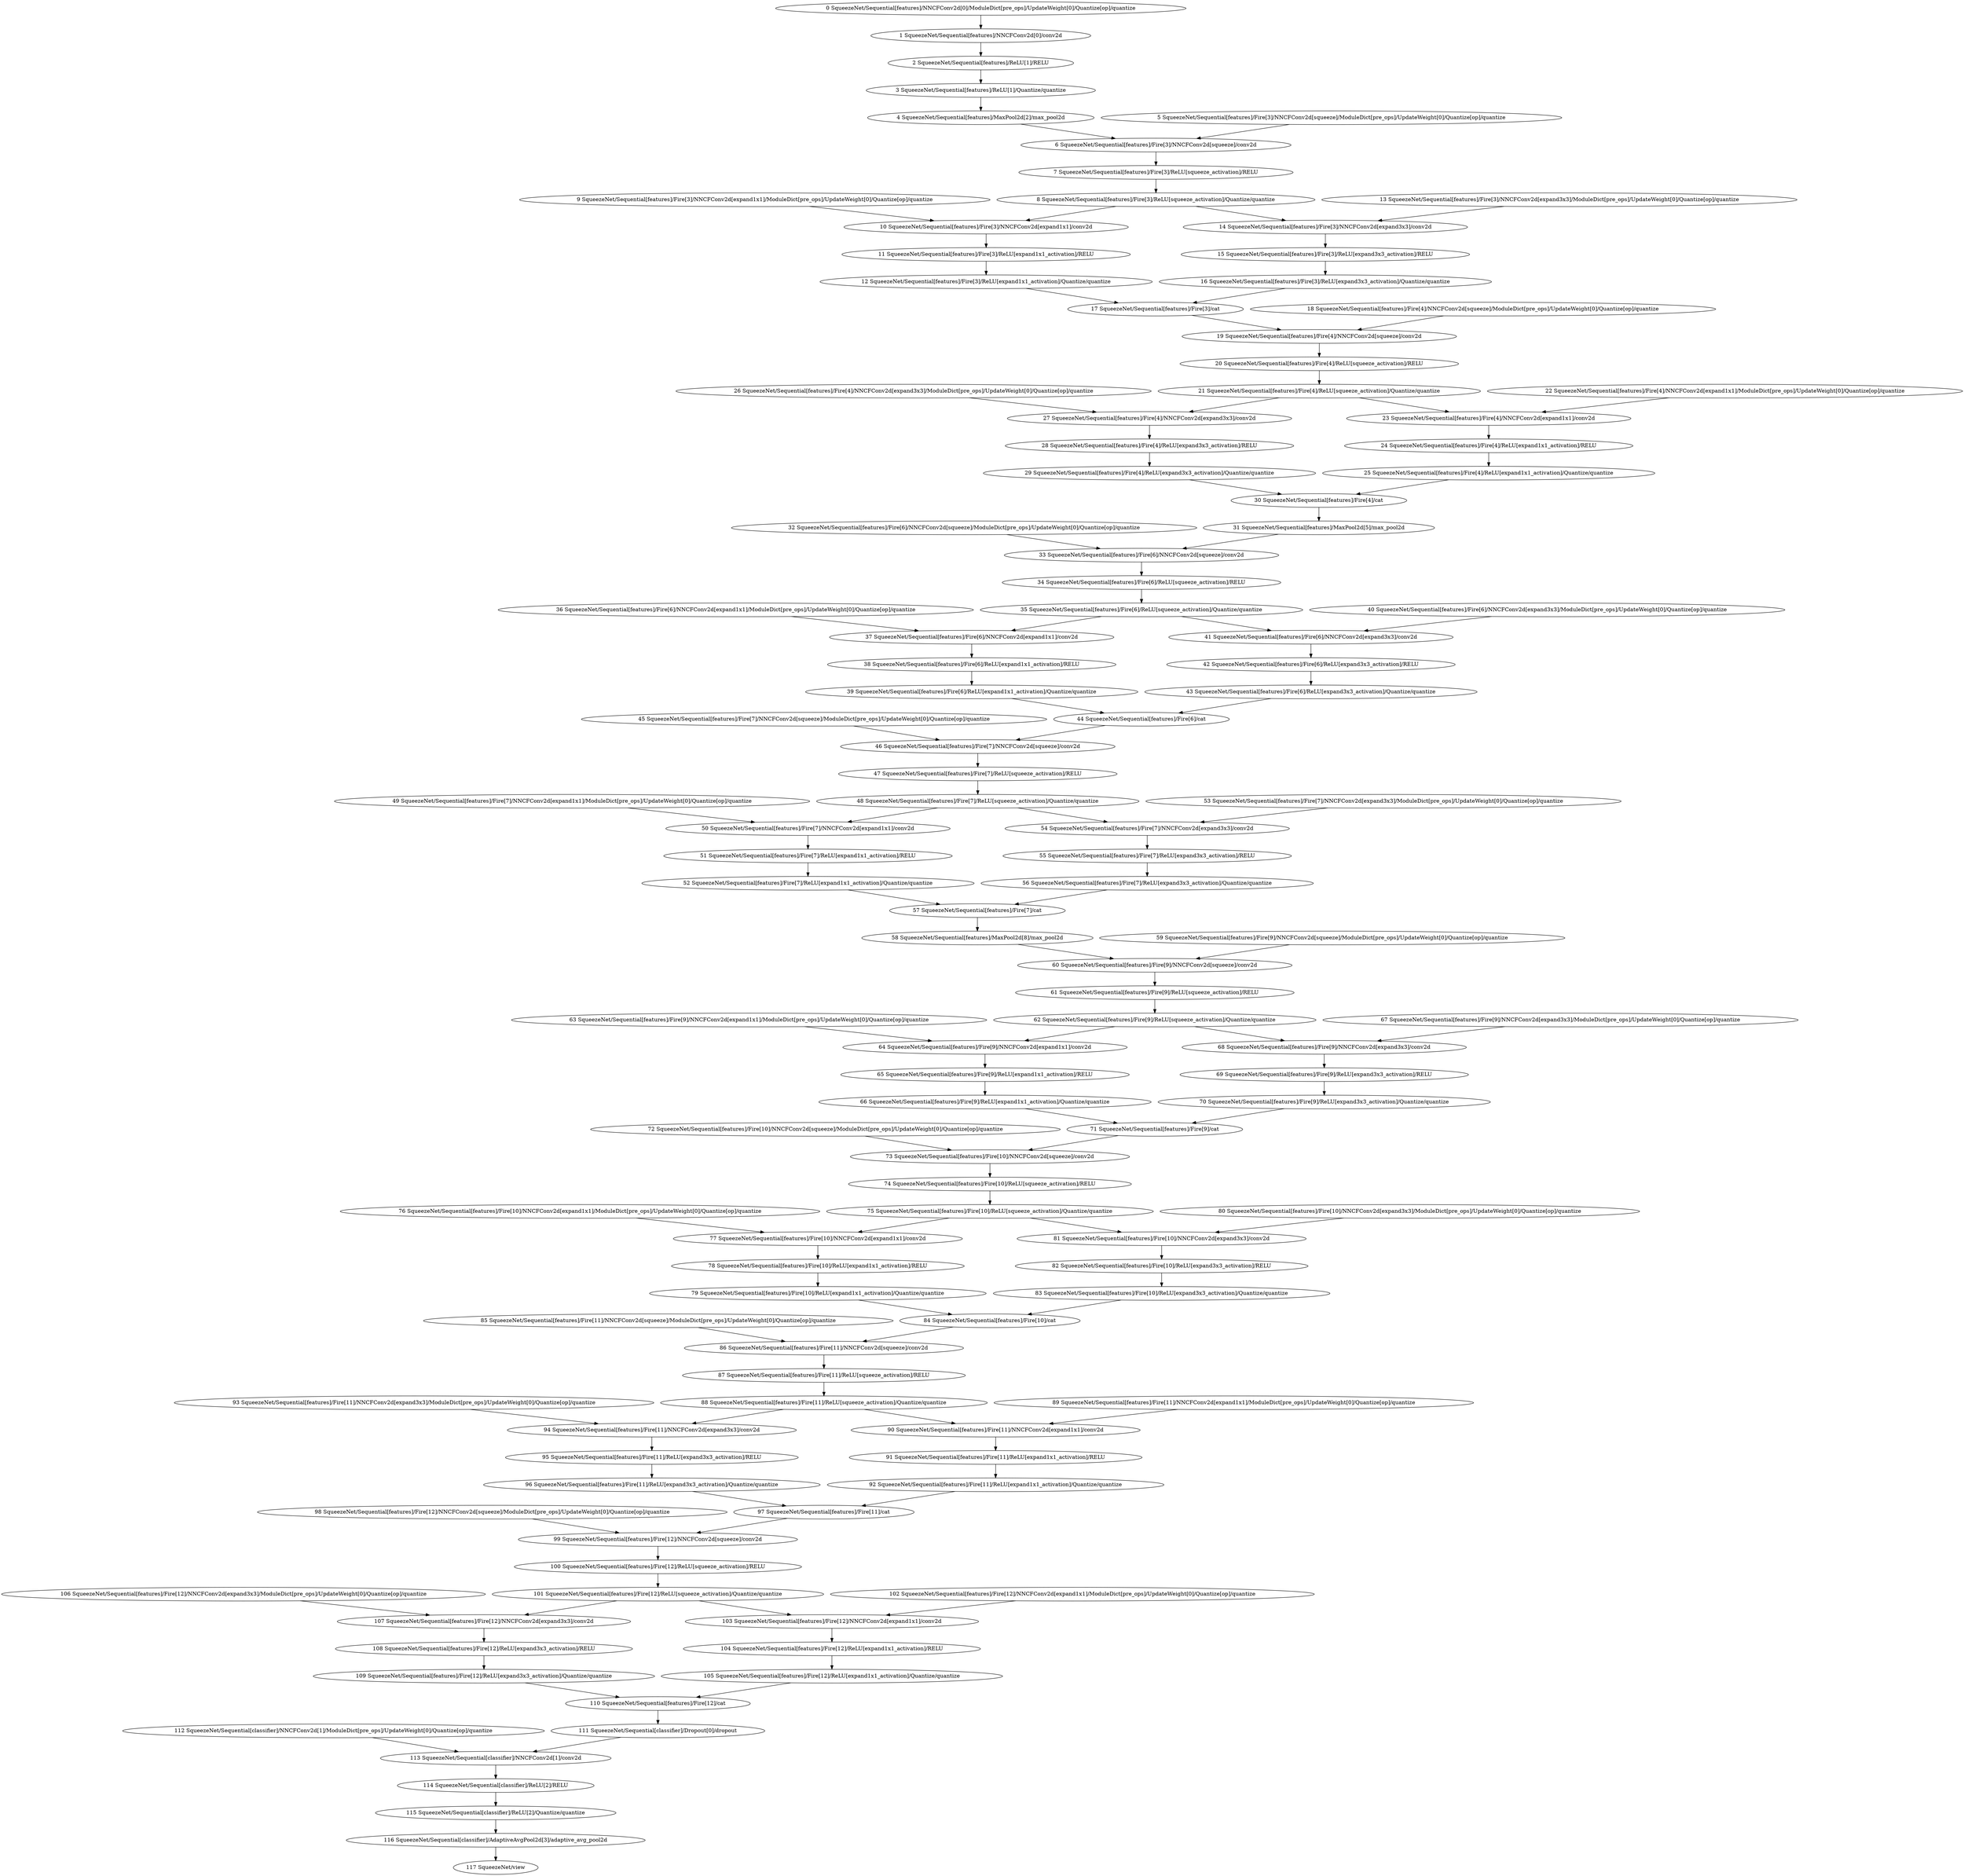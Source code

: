 strict digraph  {
"70 SqueezeNet/Sequential[features]/Fire[9]/ReLU[expand3x3_activation]/Quantize/quantize" [id=70, scope="SqueezeNet/Sequential[features]/Fire[9]/ReLU[expand3x3_activation]/Quantize", type=quantize];
"111 SqueezeNet/Sequential[classifier]/Dropout[0]/dropout" [id=111, scope="SqueezeNet/Sequential[classifier]/Dropout[0]", type=dropout];
"45 SqueezeNet/Sequential[features]/Fire[7]/NNCFConv2d[squeeze]/ModuleDict[pre_ops]/UpdateWeight[0]/Quantize[op]/quantize" [id=45, scope="SqueezeNet/Sequential[features]/Fire[7]/NNCFConv2d[squeeze]/ModuleDict[pre_ops]/UpdateWeight[0]/Quantize[op]", type=quantize];
"61 SqueezeNet/Sequential[features]/Fire[9]/ReLU[squeeze_activation]/RELU" [id=61, scope="SqueezeNet/Sequential[features]/Fire[9]/ReLU[squeeze_activation]", type=RELU];
"3 SqueezeNet/Sequential[features]/ReLU[1]/Quantize/quantize" [id=3, scope="SqueezeNet/Sequential[features]/ReLU[1]/Quantize", type=quantize];
"114 SqueezeNet/Sequential[classifier]/ReLU[2]/RELU" [id=114, scope="SqueezeNet/Sequential[classifier]/ReLU[2]", type=RELU];
"81 SqueezeNet/Sequential[features]/Fire[10]/NNCFConv2d[expand3x3]/conv2d" [id=81, scope="SqueezeNet/Sequential[features]/Fire[10]/NNCFConv2d[expand3x3]", type=conv2d];
"64 SqueezeNet/Sequential[features]/Fire[9]/NNCFConv2d[expand1x1]/conv2d" [id=64, scope="SqueezeNet/Sequential[features]/Fire[9]/NNCFConv2d[expand1x1]", type=conv2d];
"48 SqueezeNet/Sequential[features]/Fire[7]/ReLU[squeeze_activation]/Quantize/quantize" [id=48, scope="SqueezeNet/Sequential[features]/Fire[7]/ReLU[squeeze_activation]/Quantize", type=quantize];
"79 SqueezeNet/Sequential[features]/Fire[10]/ReLU[expand1x1_activation]/Quantize/quantize" [id=79, scope="SqueezeNet/Sequential[features]/Fire[10]/ReLU[expand1x1_activation]/Quantize", type=quantize];
"49 SqueezeNet/Sequential[features]/Fire[7]/NNCFConv2d[expand1x1]/ModuleDict[pre_ops]/UpdateWeight[0]/Quantize[op]/quantize" [id=49, scope="SqueezeNet/Sequential[features]/Fire[7]/NNCFConv2d[expand1x1]/ModuleDict[pre_ops]/UpdateWeight[0]/Quantize[op]", type=quantize];
"17 SqueezeNet/Sequential[features]/Fire[3]/cat" [id=17, scope="SqueezeNet/Sequential[features]/Fire[3]", type=cat];
"103 SqueezeNet/Sequential[features]/Fire[12]/NNCFConv2d[expand1x1]/conv2d" [id=103, scope="SqueezeNet/Sequential[features]/Fire[12]/NNCFConv2d[expand1x1]", type=conv2d];
"66 SqueezeNet/Sequential[features]/Fire[9]/ReLU[expand1x1_activation]/Quantize/quantize" [id=66, scope="SqueezeNet/Sequential[features]/Fire[9]/ReLU[expand1x1_activation]/Quantize", type=quantize];
"7 SqueezeNet/Sequential[features]/Fire[3]/ReLU[squeeze_activation]/RELU" [id=7, scope="SqueezeNet/Sequential[features]/Fire[3]/ReLU[squeeze_activation]", type=RELU];
"39 SqueezeNet/Sequential[features]/Fire[6]/ReLU[expand1x1_activation]/Quantize/quantize" [id=39, scope="SqueezeNet/Sequential[features]/Fire[6]/ReLU[expand1x1_activation]/Quantize", type=quantize];
"99 SqueezeNet/Sequential[features]/Fire[12]/NNCFConv2d[squeeze]/conv2d" [id=99, scope="SqueezeNet/Sequential[features]/Fire[12]/NNCFConv2d[squeeze]", type=conv2d];
"37 SqueezeNet/Sequential[features]/Fire[6]/NNCFConv2d[expand1x1]/conv2d" [id=37, scope="SqueezeNet/Sequential[features]/Fire[6]/NNCFConv2d[expand1x1]", type=conv2d];
"43 SqueezeNet/Sequential[features]/Fire[6]/ReLU[expand3x3_activation]/Quantize/quantize" [id=43, scope="SqueezeNet/Sequential[features]/Fire[6]/ReLU[expand3x3_activation]/Quantize", type=quantize];
"42 SqueezeNet/Sequential[features]/Fire[6]/ReLU[expand3x3_activation]/RELU" [id=42, scope="SqueezeNet/Sequential[features]/Fire[6]/ReLU[expand3x3_activation]", type=RELU];
"117 SqueezeNet/view" [id=117, scope=SqueezeNet, type=view];
"58 SqueezeNet/Sequential[features]/MaxPool2d[8]/max_pool2d" [id=58, scope="SqueezeNet/Sequential[features]/MaxPool2d[8]", type=max_pool2d];
"55 SqueezeNet/Sequential[features]/Fire[7]/ReLU[expand3x3_activation]/RELU" [id=55, scope="SqueezeNet/Sequential[features]/Fire[7]/ReLU[expand3x3_activation]", type=RELU];
"82 SqueezeNet/Sequential[features]/Fire[10]/ReLU[expand3x3_activation]/RELU" [id=82, scope="SqueezeNet/Sequential[features]/Fire[10]/ReLU[expand3x3_activation]", type=RELU];
"11 SqueezeNet/Sequential[features]/Fire[3]/ReLU[expand1x1_activation]/RELU" [id=11, scope="SqueezeNet/Sequential[features]/Fire[3]/ReLU[expand1x1_activation]", type=RELU];
"83 SqueezeNet/Sequential[features]/Fire[10]/ReLU[expand3x3_activation]/Quantize/quantize" [id=83, scope="SqueezeNet/Sequential[features]/Fire[10]/ReLU[expand3x3_activation]/Quantize", type=quantize];
"106 SqueezeNet/Sequential[features]/Fire[12]/NNCFConv2d[expand3x3]/ModuleDict[pre_ops]/UpdateWeight[0]/Quantize[op]/quantize" [id=106, scope="SqueezeNet/Sequential[features]/Fire[12]/NNCFConv2d[expand3x3]/ModuleDict[pre_ops]/UpdateWeight[0]/Quantize[op]", type=quantize];
"57 SqueezeNet/Sequential[features]/Fire[7]/cat" [id=57, scope="SqueezeNet/Sequential[features]/Fire[7]", type=cat];
"51 SqueezeNet/Sequential[features]/Fire[7]/ReLU[expand1x1_activation]/RELU" [id=51, scope="SqueezeNet/Sequential[features]/Fire[7]/ReLU[expand1x1_activation]", type=RELU];
"9 SqueezeNet/Sequential[features]/Fire[3]/NNCFConv2d[expand1x1]/ModuleDict[pre_ops]/UpdateWeight[0]/Quantize[op]/quantize" [id=9, scope="SqueezeNet/Sequential[features]/Fire[3]/NNCFConv2d[expand1x1]/ModuleDict[pre_ops]/UpdateWeight[0]/Quantize[op]", type=quantize];
"90 SqueezeNet/Sequential[features]/Fire[11]/NNCFConv2d[expand1x1]/conv2d" [id=90, scope="SqueezeNet/Sequential[features]/Fire[11]/NNCFConv2d[expand1x1]", type=conv2d];
"89 SqueezeNet/Sequential[features]/Fire[11]/NNCFConv2d[expand1x1]/ModuleDict[pre_ops]/UpdateWeight[0]/Quantize[op]/quantize" [id=89, scope="SqueezeNet/Sequential[features]/Fire[11]/NNCFConv2d[expand1x1]/ModuleDict[pre_ops]/UpdateWeight[0]/Quantize[op]", type=quantize];
"20 SqueezeNet/Sequential[features]/Fire[4]/ReLU[squeeze_activation]/RELU" [id=20, scope="SqueezeNet/Sequential[features]/Fire[4]/ReLU[squeeze_activation]", type=RELU];
"18 SqueezeNet/Sequential[features]/Fire[4]/NNCFConv2d[squeeze]/ModuleDict[pre_ops]/UpdateWeight[0]/Quantize[op]/quantize" [id=18, scope="SqueezeNet/Sequential[features]/Fire[4]/NNCFConv2d[squeeze]/ModuleDict[pre_ops]/UpdateWeight[0]/Quantize[op]", type=quantize];
"28 SqueezeNet/Sequential[features]/Fire[4]/ReLU[expand3x3_activation]/RELU" [id=28, scope="SqueezeNet/Sequential[features]/Fire[4]/ReLU[expand3x3_activation]", type=RELU];
"53 SqueezeNet/Sequential[features]/Fire[7]/NNCFConv2d[expand3x3]/ModuleDict[pre_ops]/UpdateWeight[0]/Quantize[op]/quantize" [id=53, scope="SqueezeNet/Sequential[features]/Fire[7]/NNCFConv2d[expand3x3]/ModuleDict[pre_ops]/UpdateWeight[0]/Quantize[op]", type=quantize];
"24 SqueezeNet/Sequential[features]/Fire[4]/ReLU[expand1x1_activation]/RELU" [id=24, scope="SqueezeNet/Sequential[features]/Fire[4]/ReLU[expand1x1_activation]", type=RELU];
"56 SqueezeNet/Sequential[features]/Fire[7]/ReLU[expand3x3_activation]/Quantize/quantize" [id=56, scope="SqueezeNet/Sequential[features]/Fire[7]/ReLU[expand3x3_activation]/Quantize", type=quantize];
"47 SqueezeNet/Sequential[features]/Fire[7]/ReLU[squeeze_activation]/RELU" [id=47, scope="SqueezeNet/Sequential[features]/Fire[7]/ReLU[squeeze_activation]", type=RELU];
"27 SqueezeNet/Sequential[features]/Fire[4]/NNCFConv2d[expand3x3]/conv2d" [id=27, scope="SqueezeNet/Sequential[features]/Fire[4]/NNCFConv2d[expand3x3]", type=conv2d];
"73 SqueezeNet/Sequential[features]/Fire[10]/NNCFConv2d[squeeze]/conv2d" [id=73, scope="SqueezeNet/Sequential[features]/Fire[10]/NNCFConv2d[squeeze]", type=conv2d];
"8 SqueezeNet/Sequential[features]/Fire[3]/ReLU[squeeze_activation]/Quantize/quantize" [id=8, scope="SqueezeNet/Sequential[features]/Fire[3]/ReLU[squeeze_activation]/Quantize", type=quantize];
"115 SqueezeNet/Sequential[classifier]/ReLU[2]/Quantize/quantize" [id=115, scope="SqueezeNet/Sequential[classifier]/ReLU[2]/Quantize", type=quantize];
"113 SqueezeNet/Sequential[classifier]/NNCFConv2d[1]/conv2d" [id=113, scope="SqueezeNet/Sequential[classifier]/NNCFConv2d[1]", type=conv2d];
"16 SqueezeNet/Sequential[features]/Fire[3]/ReLU[expand3x3_activation]/Quantize/quantize" [id=16, scope="SqueezeNet/Sequential[features]/Fire[3]/ReLU[expand3x3_activation]/Quantize", type=quantize];
"25 SqueezeNet/Sequential[features]/Fire[4]/ReLU[expand1x1_activation]/Quantize/quantize" [id=25, scope="SqueezeNet/Sequential[features]/Fire[4]/ReLU[expand1x1_activation]/Quantize", type=quantize];
"72 SqueezeNet/Sequential[features]/Fire[10]/NNCFConv2d[squeeze]/ModuleDict[pre_ops]/UpdateWeight[0]/Quantize[op]/quantize" [id=72, scope="SqueezeNet/Sequential[features]/Fire[10]/NNCFConv2d[squeeze]/ModuleDict[pre_ops]/UpdateWeight[0]/Quantize[op]", type=quantize];
"68 SqueezeNet/Sequential[features]/Fire[9]/NNCFConv2d[expand3x3]/conv2d" [id=68, scope="SqueezeNet/Sequential[features]/Fire[9]/NNCFConv2d[expand3x3]", type=conv2d];
"36 SqueezeNet/Sequential[features]/Fire[6]/NNCFConv2d[expand1x1]/ModuleDict[pre_ops]/UpdateWeight[0]/Quantize[op]/quantize" [id=36, scope="SqueezeNet/Sequential[features]/Fire[6]/NNCFConv2d[expand1x1]/ModuleDict[pre_ops]/UpdateWeight[0]/Quantize[op]", type=quantize];
"4 SqueezeNet/Sequential[features]/MaxPool2d[2]/max_pool2d" [id=4, scope="SqueezeNet/Sequential[features]/MaxPool2d[2]", type=max_pool2d];
"63 SqueezeNet/Sequential[features]/Fire[9]/NNCFConv2d[expand1x1]/ModuleDict[pre_ops]/UpdateWeight[0]/Quantize[op]/quantize" [id=63, scope="SqueezeNet/Sequential[features]/Fire[9]/NNCFConv2d[expand1x1]/ModuleDict[pre_ops]/UpdateWeight[0]/Quantize[op]", type=quantize];
"54 SqueezeNet/Sequential[features]/Fire[7]/NNCFConv2d[expand3x3]/conv2d" [id=54, scope="SqueezeNet/Sequential[features]/Fire[7]/NNCFConv2d[expand3x3]", type=conv2d];
"75 SqueezeNet/Sequential[features]/Fire[10]/ReLU[squeeze_activation]/Quantize/quantize" [id=75, scope="SqueezeNet/Sequential[features]/Fire[10]/ReLU[squeeze_activation]/Quantize", type=quantize];
"108 SqueezeNet/Sequential[features]/Fire[12]/ReLU[expand3x3_activation]/RELU" [id=108, scope="SqueezeNet/Sequential[features]/Fire[12]/ReLU[expand3x3_activation]", type=RELU];
"35 SqueezeNet/Sequential[features]/Fire[6]/ReLU[squeeze_activation]/Quantize/quantize" [id=35, scope="SqueezeNet/Sequential[features]/Fire[6]/ReLU[squeeze_activation]/Quantize", type=quantize];
"50 SqueezeNet/Sequential[features]/Fire[7]/NNCFConv2d[expand1x1]/conv2d" [id=50, scope="SqueezeNet/Sequential[features]/Fire[7]/NNCFConv2d[expand1x1]", type=conv2d];
"6 SqueezeNet/Sequential[features]/Fire[3]/NNCFConv2d[squeeze]/conv2d" [id=6, scope="SqueezeNet/Sequential[features]/Fire[3]/NNCFConv2d[squeeze]", type=conv2d];
"21 SqueezeNet/Sequential[features]/Fire[4]/ReLU[squeeze_activation]/Quantize/quantize" [id=21, scope="SqueezeNet/Sequential[features]/Fire[4]/ReLU[squeeze_activation]/Quantize", type=quantize];
"94 SqueezeNet/Sequential[features]/Fire[11]/NNCFConv2d[expand3x3]/conv2d" [id=94, scope="SqueezeNet/Sequential[features]/Fire[11]/NNCFConv2d[expand3x3]", type=conv2d];
"0 SqueezeNet/Sequential[features]/NNCFConv2d[0]/ModuleDict[pre_ops]/UpdateWeight[0]/Quantize[op]/quantize" [id=0, scope="SqueezeNet/Sequential[features]/NNCFConv2d[0]/ModuleDict[pre_ops]/UpdateWeight[0]/Quantize[op]", type=quantize];
"19 SqueezeNet/Sequential[features]/Fire[4]/NNCFConv2d[squeeze]/conv2d" [id=19, scope="SqueezeNet/Sequential[features]/Fire[4]/NNCFConv2d[squeeze]", type=conv2d];
"97 SqueezeNet/Sequential[features]/Fire[11]/cat" [id=97, scope="SqueezeNet/Sequential[features]/Fire[11]", type=cat];
"52 SqueezeNet/Sequential[features]/Fire[7]/ReLU[expand1x1_activation]/Quantize/quantize" [id=52, scope="SqueezeNet/Sequential[features]/Fire[7]/ReLU[expand1x1_activation]/Quantize", type=quantize];
"80 SqueezeNet/Sequential[features]/Fire[10]/NNCFConv2d[expand3x3]/ModuleDict[pre_ops]/UpdateWeight[0]/Quantize[op]/quantize" [id=80, scope="SqueezeNet/Sequential[features]/Fire[10]/NNCFConv2d[expand3x3]/ModuleDict[pre_ops]/UpdateWeight[0]/Quantize[op]", type=quantize];
"84 SqueezeNet/Sequential[features]/Fire[10]/cat" [id=84, scope="SqueezeNet/Sequential[features]/Fire[10]", type=cat];
"93 SqueezeNet/Sequential[features]/Fire[11]/NNCFConv2d[expand3x3]/ModuleDict[pre_ops]/UpdateWeight[0]/Quantize[op]/quantize" [id=93, scope="SqueezeNet/Sequential[features]/Fire[11]/NNCFConv2d[expand3x3]/ModuleDict[pre_ops]/UpdateWeight[0]/Quantize[op]", type=quantize];
"88 SqueezeNet/Sequential[features]/Fire[11]/ReLU[squeeze_activation]/Quantize/quantize" [id=88, scope="SqueezeNet/Sequential[features]/Fire[11]/ReLU[squeeze_activation]/Quantize", type=quantize];
"105 SqueezeNet/Sequential[features]/Fire[12]/ReLU[expand1x1_activation]/Quantize/quantize" [id=105, scope="SqueezeNet/Sequential[features]/Fire[12]/ReLU[expand1x1_activation]/Quantize", type=quantize];
"1 SqueezeNet/Sequential[features]/NNCFConv2d[0]/conv2d" [id=1, scope="SqueezeNet/Sequential[features]/NNCFConv2d[0]", type=conv2d];
"46 SqueezeNet/Sequential[features]/Fire[7]/NNCFConv2d[squeeze]/conv2d" [id=46, scope="SqueezeNet/Sequential[features]/Fire[7]/NNCFConv2d[squeeze]", type=conv2d];
"65 SqueezeNet/Sequential[features]/Fire[9]/ReLU[expand1x1_activation]/RELU" [id=65, scope="SqueezeNet/Sequential[features]/Fire[9]/ReLU[expand1x1_activation]", type=RELU];
"40 SqueezeNet/Sequential[features]/Fire[6]/NNCFConv2d[expand3x3]/ModuleDict[pre_ops]/UpdateWeight[0]/Quantize[op]/quantize" [id=40, scope="SqueezeNet/Sequential[features]/Fire[6]/NNCFConv2d[expand3x3]/ModuleDict[pre_ops]/UpdateWeight[0]/Quantize[op]", type=quantize];
"112 SqueezeNet/Sequential[classifier]/NNCFConv2d[1]/ModuleDict[pre_ops]/UpdateWeight[0]/Quantize[op]/quantize" [id=112, scope="SqueezeNet/Sequential[classifier]/NNCFConv2d[1]/ModuleDict[pre_ops]/UpdateWeight[0]/Quantize[op]", type=quantize];
"59 SqueezeNet/Sequential[features]/Fire[9]/NNCFConv2d[squeeze]/ModuleDict[pre_ops]/UpdateWeight[0]/Quantize[op]/quantize" [id=59, scope="SqueezeNet/Sequential[features]/Fire[9]/NNCFConv2d[squeeze]/ModuleDict[pre_ops]/UpdateWeight[0]/Quantize[op]", type=quantize];
"22 SqueezeNet/Sequential[features]/Fire[4]/NNCFConv2d[expand1x1]/ModuleDict[pre_ops]/UpdateWeight[0]/Quantize[op]/quantize" [id=22, scope="SqueezeNet/Sequential[features]/Fire[4]/NNCFConv2d[expand1x1]/ModuleDict[pre_ops]/UpdateWeight[0]/Quantize[op]", type=quantize];
"100 SqueezeNet/Sequential[features]/Fire[12]/ReLU[squeeze_activation]/RELU" [id=100, scope="SqueezeNet/Sequential[features]/Fire[12]/ReLU[squeeze_activation]", type=RELU];
"71 SqueezeNet/Sequential[features]/Fire[9]/cat" [id=71, scope="SqueezeNet/Sequential[features]/Fire[9]", type=cat];
"101 SqueezeNet/Sequential[features]/Fire[12]/ReLU[squeeze_activation]/Quantize/quantize" [id=101, scope="SqueezeNet/Sequential[features]/Fire[12]/ReLU[squeeze_activation]/Quantize", type=quantize];
"29 SqueezeNet/Sequential[features]/Fire[4]/ReLU[expand3x3_activation]/Quantize/quantize" [id=29, scope="SqueezeNet/Sequential[features]/Fire[4]/ReLU[expand3x3_activation]/Quantize", type=quantize];
"13 SqueezeNet/Sequential[features]/Fire[3]/NNCFConv2d[expand3x3]/ModuleDict[pre_ops]/UpdateWeight[0]/Quantize[op]/quantize" [id=13, scope="SqueezeNet/Sequential[features]/Fire[3]/NNCFConv2d[expand3x3]/ModuleDict[pre_ops]/UpdateWeight[0]/Quantize[op]", type=quantize];
"92 SqueezeNet/Sequential[features]/Fire[11]/ReLU[expand1x1_activation]/Quantize/quantize" [id=92, scope="SqueezeNet/Sequential[features]/Fire[11]/ReLU[expand1x1_activation]/Quantize", type=quantize];
"62 SqueezeNet/Sequential[features]/Fire[9]/ReLU[squeeze_activation]/Quantize/quantize" [id=62, scope="SqueezeNet/Sequential[features]/Fire[9]/ReLU[squeeze_activation]/Quantize", type=quantize];
"15 SqueezeNet/Sequential[features]/Fire[3]/ReLU[expand3x3_activation]/RELU" [id=15, scope="SqueezeNet/Sequential[features]/Fire[3]/ReLU[expand3x3_activation]", type=RELU];
"12 SqueezeNet/Sequential[features]/Fire[3]/ReLU[expand1x1_activation]/Quantize/quantize" [id=12, scope="SqueezeNet/Sequential[features]/Fire[3]/ReLU[expand1x1_activation]/Quantize", type=quantize];
"76 SqueezeNet/Sequential[features]/Fire[10]/NNCFConv2d[expand1x1]/ModuleDict[pre_ops]/UpdateWeight[0]/Quantize[op]/quantize" [id=76, scope="SqueezeNet/Sequential[features]/Fire[10]/NNCFConv2d[expand1x1]/ModuleDict[pre_ops]/UpdateWeight[0]/Quantize[op]", type=quantize];
"30 SqueezeNet/Sequential[features]/Fire[4]/cat" [id=30, scope="SqueezeNet/Sequential[features]/Fire[4]", type=cat];
"26 SqueezeNet/Sequential[features]/Fire[4]/NNCFConv2d[expand3x3]/ModuleDict[pre_ops]/UpdateWeight[0]/Quantize[op]/quantize" [id=26, scope="SqueezeNet/Sequential[features]/Fire[4]/NNCFConv2d[expand3x3]/ModuleDict[pre_ops]/UpdateWeight[0]/Quantize[op]", type=quantize];
"23 SqueezeNet/Sequential[features]/Fire[4]/NNCFConv2d[expand1x1]/conv2d" [id=23, scope="SqueezeNet/Sequential[features]/Fire[4]/NNCFConv2d[expand1x1]", type=conv2d];
"107 SqueezeNet/Sequential[features]/Fire[12]/NNCFConv2d[expand3x3]/conv2d" [id=107, scope="SqueezeNet/Sequential[features]/Fire[12]/NNCFConv2d[expand3x3]", type=conv2d];
"34 SqueezeNet/Sequential[features]/Fire[6]/ReLU[squeeze_activation]/RELU" [id=34, scope="SqueezeNet/Sequential[features]/Fire[6]/ReLU[squeeze_activation]", type=RELU];
"32 SqueezeNet/Sequential[features]/Fire[6]/NNCFConv2d[squeeze]/ModuleDict[pre_ops]/UpdateWeight[0]/Quantize[op]/quantize" [id=32, scope="SqueezeNet/Sequential[features]/Fire[6]/NNCFConv2d[squeeze]/ModuleDict[pre_ops]/UpdateWeight[0]/Quantize[op]", type=quantize];
"33 SqueezeNet/Sequential[features]/Fire[6]/NNCFConv2d[squeeze]/conv2d" [id=33, scope="SqueezeNet/Sequential[features]/Fire[6]/NNCFConv2d[squeeze]", type=conv2d];
"104 SqueezeNet/Sequential[features]/Fire[12]/ReLU[expand1x1_activation]/RELU" [id=104, scope="SqueezeNet/Sequential[features]/Fire[12]/ReLU[expand1x1_activation]", type=RELU];
"91 SqueezeNet/Sequential[features]/Fire[11]/ReLU[expand1x1_activation]/RELU" [id=91, scope="SqueezeNet/Sequential[features]/Fire[11]/ReLU[expand1x1_activation]", type=RELU];
"69 SqueezeNet/Sequential[features]/Fire[9]/ReLU[expand3x3_activation]/RELU" [id=69, scope="SqueezeNet/Sequential[features]/Fire[9]/ReLU[expand3x3_activation]", type=RELU];
"10 SqueezeNet/Sequential[features]/Fire[3]/NNCFConv2d[expand1x1]/conv2d" [id=10, scope="SqueezeNet/Sequential[features]/Fire[3]/NNCFConv2d[expand1x1]", type=conv2d];
"109 SqueezeNet/Sequential[features]/Fire[12]/ReLU[expand3x3_activation]/Quantize/quantize" [id=109, scope="SqueezeNet/Sequential[features]/Fire[12]/ReLU[expand3x3_activation]/Quantize", type=quantize];
"96 SqueezeNet/Sequential[features]/Fire[11]/ReLU[expand3x3_activation]/Quantize/quantize" [id=96, scope="SqueezeNet/Sequential[features]/Fire[11]/ReLU[expand3x3_activation]/Quantize", type=quantize];
"74 SqueezeNet/Sequential[features]/Fire[10]/ReLU[squeeze_activation]/RELU" [id=74, scope="SqueezeNet/Sequential[features]/Fire[10]/ReLU[squeeze_activation]", type=RELU];
"98 SqueezeNet/Sequential[features]/Fire[12]/NNCFConv2d[squeeze]/ModuleDict[pre_ops]/UpdateWeight[0]/Quantize[op]/quantize" [id=98, scope="SqueezeNet/Sequential[features]/Fire[12]/NNCFConv2d[squeeze]/ModuleDict[pre_ops]/UpdateWeight[0]/Quantize[op]", type=quantize];
"67 SqueezeNet/Sequential[features]/Fire[9]/NNCFConv2d[expand3x3]/ModuleDict[pre_ops]/UpdateWeight[0]/Quantize[op]/quantize" [id=67, scope="SqueezeNet/Sequential[features]/Fire[9]/NNCFConv2d[expand3x3]/ModuleDict[pre_ops]/UpdateWeight[0]/Quantize[op]", type=quantize];
"85 SqueezeNet/Sequential[features]/Fire[11]/NNCFConv2d[squeeze]/ModuleDict[pre_ops]/UpdateWeight[0]/Quantize[op]/quantize" [id=85, scope="SqueezeNet/Sequential[features]/Fire[11]/NNCFConv2d[squeeze]/ModuleDict[pre_ops]/UpdateWeight[0]/Quantize[op]", type=quantize];
"86 SqueezeNet/Sequential[features]/Fire[11]/NNCFConv2d[squeeze]/conv2d" [id=86, scope="SqueezeNet/Sequential[features]/Fire[11]/NNCFConv2d[squeeze]", type=conv2d];
"116 SqueezeNet/Sequential[classifier]/AdaptiveAvgPool2d[3]/adaptive_avg_pool2d" [id=116, scope="SqueezeNet/Sequential[classifier]/AdaptiveAvgPool2d[3]", type=adaptive_avg_pool2d];
"2 SqueezeNet/Sequential[features]/ReLU[1]/RELU" [id=2, scope="SqueezeNet/Sequential[features]/ReLU[1]", type=RELU];
"77 SqueezeNet/Sequential[features]/Fire[10]/NNCFConv2d[expand1x1]/conv2d" [id=77, scope="SqueezeNet/Sequential[features]/Fire[10]/NNCFConv2d[expand1x1]", type=conv2d];
"110 SqueezeNet/Sequential[features]/Fire[12]/cat" [id=110, scope="SqueezeNet/Sequential[features]/Fire[12]", type=cat];
"102 SqueezeNet/Sequential[features]/Fire[12]/NNCFConv2d[expand1x1]/ModuleDict[pre_ops]/UpdateWeight[0]/Quantize[op]/quantize" [id=102, scope="SqueezeNet/Sequential[features]/Fire[12]/NNCFConv2d[expand1x1]/ModuleDict[pre_ops]/UpdateWeight[0]/Quantize[op]", type=quantize];
"60 SqueezeNet/Sequential[features]/Fire[9]/NNCFConv2d[squeeze]/conv2d" [id=60, scope="SqueezeNet/Sequential[features]/Fire[9]/NNCFConv2d[squeeze]", type=conv2d];
"44 SqueezeNet/Sequential[features]/Fire[6]/cat" [id=44, scope="SqueezeNet/Sequential[features]/Fire[6]", type=cat];
"41 SqueezeNet/Sequential[features]/Fire[6]/NNCFConv2d[expand3x3]/conv2d" [id=41, scope="SqueezeNet/Sequential[features]/Fire[6]/NNCFConv2d[expand3x3]", type=conv2d];
"87 SqueezeNet/Sequential[features]/Fire[11]/ReLU[squeeze_activation]/RELU" [id=87, scope="SqueezeNet/Sequential[features]/Fire[11]/ReLU[squeeze_activation]", type=RELU];
"78 SqueezeNet/Sequential[features]/Fire[10]/ReLU[expand1x1_activation]/RELU" [id=78, scope="SqueezeNet/Sequential[features]/Fire[10]/ReLU[expand1x1_activation]", type=RELU];
"5 SqueezeNet/Sequential[features]/Fire[3]/NNCFConv2d[squeeze]/ModuleDict[pre_ops]/UpdateWeight[0]/Quantize[op]/quantize" [id=5, scope="SqueezeNet/Sequential[features]/Fire[3]/NNCFConv2d[squeeze]/ModuleDict[pre_ops]/UpdateWeight[0]/Quantize[op]", type=quantize];
"31 SqueezeNet/Sequential[features]/MaxPool2d[5]/max_pool2d" [id=31, scope="SqueezeNet/Sequential[features]/MaxPool2d[5]", type=max_pool2d];
"14 SqueezeNet/Sequential[features]/Fire[3]/NNCFConv2d[expand3x3]/conv2d" [id=14, scope="SqueezeNet/Sequential[features]/Fire[3]/NNCFConv2d[expand3x3]", type=conv2d];
"95 SqueezeNet/Sequential[features]/Fire[11]/ReLU[expand3x3_activation]/RELU" [id=95, scope="SqueezeNet/Sequential[features]/Fire[11]/ReLU[expand3x3_activation]", type=RELU];
"38 SqueezeNet/Sequential[features]/Fire[6]/ReLU[expand1x1_activation]/RELU" [id=38, scope="SqueezeNet/Sequential[features]/Fire[6]/ReLU[expand1x1_activation]", type=RELU];
"70 SqueezeNet/Sequential[features]/Fire[9]/ReLU[expand3x3_activation]/Quantize/quantize" -> "71 SqueezeNet/Sequential[features]/Fire[9]/cat";
"111 SqueezeNet/Sequential[classifier]/Dropout[0]/dropout" -> "113 SqueezeNet/Sequential[classifier]/NNCFConv2d[1]/conv2d";
"45 SqueezeNet/Sequential[features]/Fire[7]/NNCFConv2d[squeeze]/ModuleDict[pre_ops]/UpdateWeight[0]/Quantize[op]/quantize" -> "46 SqueezeNet/Sequential[features]/Fire[7]/NNCFConv2d[squeeze]/conv2d";
"61 SqueezeNet/Sequential[features]/Fire[9]/ReLU[squeeze_activation]/RELU" -> "62 SqueezeNet/Sequential[features]/Fire[9]/ReLU[squeeze_activation]/Quantize/quantize";
"3 SqueezeNet/Sequential[features]/ReLU[1]/Quantize/quantize" -> "4 SqueezeNet/Sequential[features]/MaxPool2d[2]/max_pool2d";
"114 SqueezeNet/Sequential[classifier]/ReLU[2]/RELU" -> "115 SqueezeNet/Sequential[classifier]/ReLU[2]/Quantize/quantize";
"81 SqueezeNet/Sequential[features]/Fire[10]/NNCFConv2d[expand3x3]/conv2d" -> "82 SqueezeNet/Sequential[features]/Fire[10]/ReLU[expand3x3_activation]/RELU";
"64 SqueezeNet/Sequential[features]/Fire[9]/NNCFConv2d[expand1x1]/conv2d" -> "65 SqueezeNet/Sequential[features]/Fire[9]/ReLU[expand1x1_activation]/RELU";
"48 SqueezeNet/Sequential[features]/Fire[7]/ReLU[squeeze_activation]/Quantize/quantize" -> "50 SqueezeNet/Sequential[features]/Fire[7]/NNCFConv2d[expand1x1]/conv2d";
"48 SqueezeNet/Sequential[features]/Fire[7]/ReLU[squeeze_activation]/Quantize/quantize" -> "54 SqueezeNet/Sequential[features]/Fire[7]/NNCFConv2d[expand3x3]/conv2d";
"79 SqueezeNet/Sequential[features]/Fire[10]/ReLU[expand1x1_activation]/Quantize/quantize" -> "84 SqueezeNet/Sequential[features]/Fire[10]/cat";
"49 SqueezeNet/Sequential[features]/Fire[7]/NNCFConv2d[expand1x1]/ModuleDict[pre_ops]/UpdateWeight[0]/Quantize[op]/quantize" -> "50 SqueezeNet/Sequential[features]/Fire[7]/NNCFConv2d[expand1x1]/conv2d";
"17 SqueezeNet/Sequential[features]/Fire[3]/cat" -> "19 SqueezeNet/Sequential[features]/Fire[4]/NNCFConv2d[squeeze]/conv2d";
"103 SqueezeNet/Sequential[features]/Fire[12]/NNCFConv2d[expand1x1]/conv2d" -> "104 SqueezeNet/Sequential[features]/Fire[12]/ReLU[expand1x1_activation]/RELU";
"66 SqueezeNet/Sequential[features]/Fire[9]/ReLU[expand1x1_activation]/Quantize/quantize" -> "71 SqueezeNet/Sequential[features]/Fire[9]/cat";
"7 SqueezeNet/Sequential[features]/Fire[3]/ReLU[squeeze_activation]/RELU" -> "8 SqueezeNet/Sequential[features]/Fire[3]/ReLU[squeeze_activation]/Quantize/quantize";
"39 SqueezeNet/Sequential[features]/Fire[6]/ReLU[expand1x1_activation]/Quantize/quantize" -> "44 SqueezeNet/Sequential[features]/Fire[6]/cat";
"99 SqueezeNet/Sequential[features]/Fire[12]/NNCFConv2d[squeeze]/conv2d" -> "100 SqueezeNet/Sequential[features]/Fire[12]/ReLU[squeeze_activation]/RELU";
"37 SqueezeNet/Sequential[features]/Fire[6]/NNCFConv2d[expand1x1]/conv2d" -> "38 SqueezeNet/Sequential[features]/Fire[6]/ReLU[expand1x1_activation]/RELU";
"43 SqueezeNet/Sequential[features]/Fire[6]/ReLU[expand3x3_activation]/Quantize/quantize" -> "44 SqueezeNet/Sequential[features]/Fire[6]/cat";
"42 SqueezeNet/Sequential[features]/Fire[6]/ReLU[expand3x3_activation]/RELU" -> "43 SqueezeNet/Sequential[features]/Fire[6]/ReLU[expand3x3_activation]/Quantize/quantize";
"58 SqueezeNet/Sequential[features]/MaxPool2d[8]/max_pool2d" -> "60 SqueezeNet/Sequential[features]/Fire[9]/NNCFConv2d[squeeze]/conv2d";
"55 SqueezeNet/Sequential[features]/Fire[7]/ReLU[expand3x3_activation]/RELU" -> "56 SqueezeNet/Sequential[features]/Fire[7]/ReLU[expand3x3_activation]/Quantize/quantize";
"82 SqueezeNet/Sequential[features]/Fire[10]/ReLU[expand3x3_activation]/RELU" -> "83 SqueezeNet/Sequential[features]/Fire[10]/ReLU[expand3x3_activation]/Quantize/quantize";
"11 SqueezeNet/Sequential[features]/Fire[3]/ReLU[expand1x1_activation]/RELU" -> "12 SqueezeNet/Sequential[features]/Fire[3]/ReLU[expand1x1_activation]/Quantize/quantize";
"83 SqueezeNet/Sequential[features]/Fire[10]/ReLU[expand3x3_activation]/Quantize/quantize" -> "84 SqueezeNet/Sequential[features]/Fire[10]/cat";
"106 SqueezeNet/Sequential[features]/Fire[12]/NNCFConv2d[expand3x3]/ModuleDict[pre_ops]/UpdateWeight[0]/Quantize[op]/quantize" -> "107 SqueezeNet/Sequential[features]/Fire[12]/NNCFConv2d[expand3x3]/conv2d";
"57 SqueezeNet/Sequential[features]/Fire[7]/cat" -> "58 SqueezeNet/Sequential[features]/MaxPool2d[8]/max_pool2d";
"51 SqueezeNet/Sequential[features]/Fire[7]/ReLU[expand1x1_activation]/RELU" -> "52 SqueezeNet/Sequential[features]/Fire[7]/ReLU[expand1x1_activation]/Quantize/quantize";
"9 SqueezeNet/Sequential[features]/Fire[3]/NNCFConv2d[expand1x1]/ModuleDict[pre_ops]/UpdateWeight[0]/Quantize[op]/quantize" -> "10 SqueezeNet/Sequential[features]/Fire[3]/NNCFConv2d[expand1x1]/conv2d";
"90 SqueezeNet/Sequential[features]/Fire[11]/NNCFConv2d[expand1x1]/conv2d" -> "91 SqueezeNet/Sequential[features]/Fire[11]/ReLU[expand1x1_activation]/RELU";
"89 SqueezeNet/Sequential[features]/Fire[11]/NNCFConv2d[expand1x1]/ModuleDict[pre_ops]/UpdateWeight[0]/Quantize[op]/quantize" -> "90 SqueezeNet/Sequential[features]/Fire[11]/NNCFConv2d[expand1x1]/conv2d";
"20 SqueezeNet/Sequential[features]/Fire[4]/ReLU[squeeze_activation]/RELU" -> "21 SqueezeNet/Sequential[features]/Fire[4]/ReLU[squeeze_activation]/Quantize/quantize";
"18 SqueezeNet/Sequential[features]/Fire[4]/NNCFConv2d[squeeze]/ModuleDict[pre_ops]/UpdateWeight[0]/Quantize[op]/quantize" -> "19 SqueezeNet/Sequential[features]/Fire[4]/NNCFConv2d[squeeze]/conv2d";
"28 SqueezeNet/Sequential[features]/Fire[4]/ReLU[expand3x3_activation]/RELU" -> "29 SqueezeNet/Sequential[features]/Fire[4]/ReLU[expand3x3_activation]/Quantize/quantize";
"53 SqueezeNet/Sequential[features]/Fire[7]/NNCFConv2d[expand3x3]/ModuleDict[pre_ops]/UpdateWeight[0]/Quantize[op]/quantize" -> "54 SqueezeNet/Sequential[features]/Fire[7]/NNCFConv2d[expand3x3]/conv2d";
"24 SqueezeNet/Sequential[features]/Fire[4]/ReLU[expand1x1_activation]/RELU" -> "25 SqueezeNet/Sequential[features]/Fire[4]/ReLU[expand1x1_activation]/Quantize/quantize";
"56 SqueezeNet/Sequential[features]/Fire[7]/ReLU[expand3x3_activation]/Quantize/quantize" -> "57 SqueezeNet/Sequential[features]/Fire[7]/cat";
"47 SqueezeNet/Sequential[features]/Fire[7]/ReLU[squeeze_activation]/RELU" -> "48 SqueezeNet/Sequential[features]/Fire[7]/ReLU[squeeze_activation]/Quantize/quantize";
"27 SqueezeNet/Sequential[features]/Fire[4]/NNCFConv2d[expand3x3]/conv2d" -> "28 SqueezeNet/Sequential[features]/Fire[4]/ReLU[expand3x3_activation]/RELU";
"73 SqueezeNet/Sequential[features]/Fire[10]/NNCFConv2d[squeeze]/conv2d" -> "74 SqueezeNet/Sequential[features]/Fire[10]/ReLU[squeeze_activation]/RELU";
"8 SqueezeNet/Sequential[features]/Fire[3]/ReLU[squeeze_activation]/Quantize/quantize" -> "14 SqueezeNet/Sequential[features]/Fire[3]/NNCFConv2d[expand3x3]/conv2d";
"8 SqueezeNet/Sequential[features]/Fire[3]/ReLU[squeeze_activation]/Quantize/quantize" -> "10 SqueezeNet/Sequential[features]/Fire[3]/NNCFConv2d[expand1x1]/conv2d";
"115 SqueezeNet/Sequential[classifier]/ReLU[2]/Quantize/quantize" -> "116 SqueezeNet/Sequential[classifier]/AdaptiveAvgPool2d[3]/adaptive_avg_pool2d";
"113 SqueezeNet/Sequential[classifier]/NNCFConv2d[1]/conv2d" -> "114 SqueezeNet/Sequential[classifier]/ReLU[2]/RELU";
"16 SqueezeNet/Sequential[features]/Fire[3]/ReLU[expand3x3_activation]/Quantize/quantize" -> "17 SqueezeNet/Sequential[features]/Fire[3]/cat";
"25 SqueezeNet/Sequential[features]/Fire[4]/ReLU[expand1x1_activation]/Quantize/quantize" -> "30 SqueezeNet/Sequential[features]/Fire[4]/cat";
"72 SqueezeNet/Sequential[features]/Fire[10]/NNCFConv2d[squeeze]/ModuleDict[pre_ops]/UpdateWeight[0]/Quantize[op]/quantize" -> "73 SqueezeNet/Sequential[features]/Fire[10]/NNCFConv2d[squeeze]/conv2d";
"68 SqueezeNet/Sequential[features]/Fire[9]/NNCFConv2d[expand3x3]/conv2d" -> "69 SqueezeNet/Sequential[features]/Fire[9]/ReLU[expand3x3_activation]/RELU";
"36 SqueezeNet/Sequential[features]/Fire[6]/NNCFConv2d[expand1x1]/ModuleDict[pre_ops]/UpdateWeight[0]/Quantize[op]/quantize" -> "37 SqueezeNet/Sequential[features]/Fire[6]/NNCFConv2d[expand1x1]/conv2d";
"4 SqueezeNet/Sequential[features]/MaxPool2d[2]/max_pool2d" -> "6 SqueezeNet/Sequential[features]/Fire[3]/NNCFConv2d[squeeze]/conv2d";
"63 SqueezeNet/Sequential[features]/Fire[9]/NNCFConv2d[expand1x1]/ModuleDict[pre_ops]/UpdateWeight[0]/Quantize[op]/quantize" -> "64 SqueezeNet/Sequential[features]/Fire[9]/NNCFConv2d[expand1x1]/conv2d";
"54 SqueezeNet/Sequential[features]/Fire[7]/NNCFConv2d[expand3x3]/conv2d" -> "55 SqueezeNet/Sequential[features]/Fire[7]/ReLU[expand3x3_activation]/RELU";
"75 SqueezeNet/Sequential[features]/Fire[10]/ReLU[squeeze_activation]/Quantize/quantize" -> "81 SqueezeNet/Sequential[features]/Fire[10]/NNCFConv2d[expand3x3]/conv2d";
"75 SqueezeNet/Sequential[features]/Fire[10]/ReLU[squeeze_activation]/Quantize/quantize" -> "77 SqueezeNet/Sequential[features]/Fire[10]/NNCFConv2d[expand1x1]/conv2d";
"108 SqueezeNet/Sequential[features]/Fire[12]/ReLU[expand3x3_activation]/RELU" -> "109 SqueezeNet/Sequential[features]/Fire[12]/ReLU[expand3x3_activation]/Quantize/quantize";
"35 SqueezeNet/Sequential[features]/Fire[6]/ReLU[squeeze_activation]/Quantize/quantize" -> "37 SqueezeNet/Sequential[features]/Fire[6]/NNCFConv2d[expand1x1]/conv2d";
"35 SqueezeNet/Sequential[features]/Fire[6]/ReLU[squeeze_activation]/Quantize/quantize" -> "41 SqueezeNet/Sequential[features]/Fire[6]/NNCFConv2d[expand3x3]/conv2d";
"50 SqueezeNet/Sequential[features]/Fire[7]/NNCFConv2d[expand1x1]/conv2d" -> "51 SqueezeNet/Sequential[features]/Fire[7]/ReLU[expand1x1_activation]/RELU";
"6 SqueezeNet/Sequential[features]/Fire[3]/NNCFConv2d[squeeze]/conv2d" -> "7 SqueezeNet/Sequential[features]/Fire[3]/ReLU[squeeze_activation]/RELU";
"21 SqueezeNet/Sequential[features]/Fire[4]/ReLU[squeeze_activation]/Quantize/quantize" -> "27 SqueezeNet/Sequential[features]/Fire[4]/NNCFConv2d[expand3x3]/conv2d";
"21 SqueezeNet/Sequential[features]/Fire[4]/ReLU[squeeze_activation]/Quantize/quantize" -> "23 SqueezeNet/Sequential[features]/Fire[4]/NNCFConv2d[expand1x1]/conv2d";
"94 SqueezeNet/Sequential[features]/Fire[11]/NNCFConv2d[expand3x3]/conv2d" -> "95 SqueezeNet/Sequential[features]/Fire[11]/ReLU[expand3x3_activation]/RELU";
"0 SqueezeNet/Sequential[features]/NNCFConv2d[0]/ModuleDict[pre_ops]/UpdateWeight[0]/Quantize[op]/quantize" -> "1 SqueezeNet/Sequential[features]/NNCFConv2d[0]/conv2d";
"19 SqueezeNet/Sequential[features]/Fire[4]/NNCFConv2d[squeeze]/conv2d" -> "20 SqueezeNet/Sequential[features]/Fire[4]/ReLU[squeeze_activation]/RELU";
"97 SqueezeNet/Sequential[features]/Fire[11]/cat" -> "99 SqueezeNet/Sequential[features]/Fire[12]/NNCFConv2d[squeeze]/conv2d";
"52 SqueezeNet/Sequential[features]/Fire[7]/ReLU[expand1x1_activation]/Quantize/quantize" -> "57 SqueezeNet/Sequential[features]/Fire[7]/cat";
"80 SqueezeNet/Sequential[features]/Fire[10]/NNCFConv2d[expand3x3]/ModuleDict[pre_ops]/UpdateWeight[0]/Quantize[op]/quantize" -> "81 SqueezeNet/Sequential[features]/Fire[10]/NNCFConv2d[expand3x3]/conv2d";
"84 SqueezeNet/Sequential[features]/Fire[10]/cat" -> "86 SqueezeNet/Sequential[features]/Fire[11]/NNCFConv2d[squeeze]/conv2d";
"93 SqueezeNet/Sequential[features]/Fire[11]/NNCFConv2d[expand3x3]/ModuleDict[pre_ops]/UpdateWeight[0]/Quantize[op]/quantize" -> "94 SqueezeNet/Sequential[features]/Fire[11]/NNCFConv2d[expand3x3]/conv2d";
"88 SqueezeNet/Sequential[features]/Fire[11]/ReLU[squeeze_activation]/Quantize/quantize" -> "90 SqueezeNet/Sequential[features]/Fire[11]/NNCFConv2d[expand1x1]/conv2d";
"88 SqueezeNet/Sequential[features]/Fire[11]/ReLU[squeeze_activation]/Quantize/quantize" -> "94 SqueezeNet/Sequential[features]/Fire[11]/NNCFConv2d[expand3x3]/conv2d";
"105 SqueezeNet/Sequential[features]/Fire[12]/ReLU[expand1x1_activation]/Quantize/quantize" -> "110 SqueezeNet/Sequential[features]/Fire[12]/cat";
"1 SqueezeNet/Sequential[features]/NNCFConv2d[0]/conv2d" -> "2 SqueezeNet/Sequential[features]/ReLU[1]/RELU";
"46 SqueezeNet/Sequential[features]/Fire[7]/NNCFConv2d[squeeze]/conv2d" -> "47 SqueezeNet/Sequential[features]/Fire[7]/ReLU[squeeze_activation]/RELU";
"65 SqueezeNet/Sequential[features]/Fire[9]/ReLU[expand1x1_activation]/RELU" -> "66 SqueezeNet/Sequential[features]/Fire[9]/ReLU[expand1x1_activation]/Quantize/quantize";
"40 SqueezeNet/Sequential[features]/Fire[6]/NNCFConv2d[expand3x3]/ModuleDict[pre_ops]/UpdateWeight[0]/Quantize[op]/quantize" -> "41 SqueezeNet/Sequential[features]/Fire[6]/NNCFConv2d[expand3x3]/conv2d";
"112 SqueezeNet/Sequential[classifier]/NNCFConv2d[1]/ModuleDict[pre_ops]/UpdateWeight[0]/Quantize[op]/quantize" -> "113 SqueezeNet/Sequential[classifier]/NNCFConv2d[1]/conv2d";
"59 SqueezeNet/Sequential[features]/Fire[9]/NNCFConv2d[squeeze]/ModuleDict[pre_ops]/UpdateWeight[0]/Quantize[op]/quantize" -> "60 SqueezeNet/Sequential[features]/Fire[9]/NNCFConv2d[squeeze]/conv2d";
"22 SqueezeNet/Sequential[features]/Fire[4]/NNCFConv2d[expand1x1]/ModuleDict[pre_ops]/UpdateWeight[0]/Quantize[op]/quantize" -> "23 SqueezeNet/Sequential[features]/Fire[4]/NNCFConv2d[expand1x1]/conv2d";
"100 SqueezeNet/Sequential[features]/Fire[12]/ReLU[squeeze_activation]/RELU" -> "101 SqueezeNet/Sequential[features]/Fire[12]/ReLU[squeeze_activation]/Quantize/quantize";
"71 SqueezeNet/Sequential[features]/Fire[9]/cat" -> "73 SqueezeNet/Sequential[features]/Fire[10]/NNCFConv2d[squeeze]/conv2d";
"101 SqueezeNet/Sequential[features]/Fire[12]/ReLU[squeeze_activation]/Quantize/quantize" -> "107 SqueezeNet/Sequential[features]/Fire[12]/NNCFConv2d[expand3x3]/conv2d";
"101 SqueezeNet/Sequential[features]/Fire[12]/ReLU[squeeze_activation]/Quantize/quantize" -> "103 SqueezeNet/Sequential[features]/Fire[12]/NNCFConv2d[expand1x1]/conv2d";
"29 SqueezeNet/Sequential[features]/Fire[4]/ReLU[expand3x3_activation]/Quantize/quantize" -> "30 SqueezeNet/Sequential[features]/Fire[4]/cat";
"13 SqueezeNet/Sequential[features]/Fire[3]/NNCFConv2d[expand3x3]/ModuleDict[pre_ops]/UpdateWeight[0]/Quantize[op]/quantize" -> "14 SqueezeNet/Sequential[features]/Fire[3]/NNCFConv2d[expand3x3]/conv2d";
"92 SqueezeNet/Sequential[features]/Fire[11]/ReLU[expand1x1_activation]/Quantize/quantize" -> "97 SqueezeNet/Sequential[features]/Fire[11]/cat";
"62 SqueezeNet/Sequential[features]/Fire[9]/ReLU[squeeze_activation]/Quantize/quantize" -> "68 SqueezeNet/Sequential[features]/Fire[9]/NNCFConv2d[expand3x3]/conv2d";
"62 SqueezeNet/Sequential[features]/Fire[9]/ReLU[squeeze_activation]/Quantize/quantize" -> "64 SqueezeNet/Sequential[features]/Fire[9]/NNCFConv2d[expand1x1]/conv2d";
"15 SqueezeNet/Sequential[features]/Fire[3]/ReLU[expand3x3_activation]/RELU" -> "16 SqueezeNet/Sequential[features]/Fire[3]/ReLU[expand3x3_activation]/Quantize/quantize";
"12 SqueezeNet/Sequential[features]/Fire[3]/ReLU[expand1x1_activation]/Quantize/quantize" -> "17 SqueezeNet/Sequential[features]/Fire[3]/cat";
"76 SqueezeNet/Sequential[features]/Fire[10]/NNCFConv2d[expand1x1]/ModuleDict[pre_ops]/UpdateWeight[0]/Quantize[op]/quantize" -> "77 SqueezeNet/Sequential[features]/Fire[10]/NNCFConv2d[expand1x1]/conv2d";
"30 SqueezeNet/Sequential[features]/Fire[4]/cat" -> "31 SqueezeNet/Sequential[features]/MaxPool2d[5]/max_pool2d";
"26 SqueezeNet/Sequential[features]/Fire[4]/NNCFConv2d[expand3x3]/ModuleDict[pre_ops]/UpdateWeight[0]/Quantize[op]/quantize" -> "27 SqueezeNet/Sequential[features]/Fire[4]/NNCFConv2d[expand3x3]/conv2d";
"23 SqueezeNet/Sequential[features]/Fire[4]/NNCFConv2d[expand1x1]/conv2d" -> "24 SqueezeNet/Sequential[features]/Fire[4]/ReLU[expand1x1_activation]/RELU";
"107 SqueezeNet/Sequential[features]/Fire[12]/NNCFConv2d[expand3x3]/conv2d" -> "108 SqueezeNet/Sequential[features]/Fire[12]/ReLU[expand3x3_activation]/RELU";
"34 SqueezeNet/Sequential[features]/Fire[6]/ReLU[squeeze_activation]/RELU" -> "35 SqueezeNet/Sequential[features]/Fire[6]/ReLU[squeeze_activation]/Quantize/quantize";
"32 SqueezeNet/Sequential[features]/Fire[6]/NNCFConv2d[squeeze]/ModuleDict[pre_ops]/UpdateWeight[0]/Quantize[op]/quantize" -> "33 SqueezeNet/Sequential[features]/Fire[6]/NNCFConv2d[squeeze]/conv2d";
"33 SqueezeNet/Sequential[features]/Fire[6]/NNCFConv2d[squeeze]/conv2d" -> "34 SqueezeNet/Sequential[features]/Fire[6]/ReLU[squeeze_activation]/RELU";
"104 SqueezeNet/Sequential[features]/Fire[12]/ReLU[expand1x1_activation]/RELU" -> "105 SqueezeNet/Sequential[features]/Fire[12]/ReLU[expand1x1_activation]/Quantize/quantize";
"91 SqueezeNet/Sequential[features]/Fire[11]/ReLU[expand1x1_activation]/RELU" -> "92 SqueezeNet/Sequential[features]/Fire[11]/ReLU[expand1x1_activation]/Quantize/quantize";
"69 SqueezeNet/Sequential[features]/Fire[9]/ReLU[expand3x3_activation]/RELU" -> "70 SqueezeNet/Sequential[features]/Fire[9]/ReLU[expand3x3_activation]/Quantize/quantize";
"10 SqueezeNet/Sequential[features]/Fire[3]/NNCFConv2d[expand1x1]/conv2d" -> "11 SqueezeNet/Sequential[features]/Fire[3]/ReLU[expand1x1_activation]/RELU";
"109 SqueezeNet/Sequential[features]/Fire[12]/ReLU[expand3x3_activation]/Quantize/quantize" -> "110 SqueezeNet/Sequential[features]/Fire[12]/cat";
"96 SqueezeNet/Sequential[features]/Fire[11]/ReLU[expand3x3_activation]/Quantize/quantize" -> "97 SqueezeNet/Sequential[features]/Fire[11]/cat";
"74 SqueezeNet/Sequential[features]/Fire[10]/ReLU[squeeze_activation]/RELU" -> "75 SqueezeNet/Sequential[features]/Fire[10]/ReLU[squeeze_activation]/Quantize/quantize";
"98 SqueezeNet/Sequential[features]/Fire[12]/NNCFConv2d[squeeze]/ModuleDict[pre_ops]/UpdateWeight[0]/Quantize[op]/quantize" -> "99 SqueezeNet/Sequential[features]/Fire[12]/NNCFConv2d[squeeze]/conv2d";
"67 SqueezeNet/Sequential[features]/Fire[9]/NNCFConv2d[expand3x3]/ModuleDict[pre_ops]/UpdateWeight[0]/Quantize[op]/quantize" -> "68 SqueezeNet/Sequential[features]/Fire[9]/NNCFConv2d[expand3x3]/conv2d";
"85 SqueezeNet/Sequential[features]/Fire[11]/NNCFConv2d[squeeze]/ModuleDict[pre_ops]/UpdateWeight[0]/Quantize[op]/quantize" -> "86 SqueezeNet/Sequential[features]/Fire[11]/NNCFConv2d[squeeze]/conv2d";
"86 SqueezeNet/Sequential[features]/Fire[11]/NNCFConv2d[squeeze]/conv2d" -> "87 SqueezeNet/Sequential[features]/Fire[11]/ReLU[squeeze_activation]/RELU";
"116 SqueezeNet/Sequential[classifier]/AdaptiveAvgPool2d[3]/adaptive_avg_pool2d" -> "117 SqueezeNet/view";
"2 SqueezeNet/Sequential[features]/ReLU[1]/RELU" -> "3 SqueezeNet/Sequential[features]/ReLU[1]/Quantize/quantize";
"77 SqueezeNet/Sequential[features]/Fire[10]/NNCFConv2d[expand1x1]/conv2d" -> "78 SqueezeNet/Sequential[features]/Fire[10]/ReLU[expand1x1_activation]/RELU";
"110 SqueezeNet/Sequential[features]/Fire[12]/cat" -> "111 SqueezeNet/Sequential[classifier]/Dropout[0]/dropout";
"102 SqueezeNet/Sequential[features]/Fire[12]/NNCFConv2d[expand1x1]/ModuleDict[pre_ops]/UpdateWeight[0]/Quantize[op]/quantize" -> "103 SqueezeNet/Sequential[features]/Fire[12]/NNCFConv2d[expand1x1]/conv2d";
"60 SqueezeNet/Sequential[features]/Fire[9]/NNCFConv2d[squeeze]/conv2d" -> "61 SqueezeNet/Sequential[features]/Fire[9]/ReLU[squeeze_activation]/RELU";
"44 SqueezeNet/Sequential[features]/Fire[6]/cat" -> "46 SqueezeNet/Sequential[features]/Fire[7]/NNCFConv2d[squeeze]/conv2d";
"41 SqueezeNet/Sequential[features]/Fire[6]/NNCFConv2d[expand3x3]/conv2d" -> "42 SqueezeNet/Sequential[features]/Fire[6]/ReLU[expand3x3_activation]/RELU";
"87 SqueezeNet/Sequential[features]/Fire[11]/ReLU[squeeze_activation]/RELU" -> "88 SqueezeNet/Sequential[features]/Fire[11]/ReLU[squeeze_activation]/Quantize/quantize";
"78 SqueezeNet/Sequential[features]/Fire[10]/ReLU[expand1x1_activation]/RELU" -> "79 SqueezeNet/Sequential[features]/Fire[10]/ReLU[expand1x1_activation]/Quantize/quantize";
"5 SqueezeNet/Sequential[features]/Fire[3]/NNCFConv2d[squeeze]/ModuleDict[pre_ops]/UpdateWeight[0]/Quantize[op]/quantize" -> "6 SqueezeNet/Sequential[features]/Fire[3]/NNCFConv2d[squeeze]/conv2d";
"31 SqueezeNet/Sequential[features]/MaxPool2d[5]/max_pool2d" -> "33 SqueezeNet/Sequential[features]/Fire[6]/NNCFConv2d[squeeze]/conv2d";
"14 SqueezeNet/Sequential[features]/Fire[3]/NNCFConv2d[expand3x3]/conv2d" -> "15 SqueezeNet/Sequential[features]/Fire[3]/ReLU[expand3x3_activation]/RELU";
"95 SqueezeNet/Sequential[features]/Fire[11]/ReLU[expand3x3_activation]/RELU" -> "96 SqueezeNet/Sequential[features]/Fire[11]/ReLU[expand3x3_activation]/Quantize/quantize";
"38 SqueezeNet/Sequential[features]/Fire[6]/ReLU[expand1x1_activation]/RELU" -> "39 SqueezeNet/Sequential[features]/Fire[6]/ReLU[expand1x1_activation]/Quantize/quantize";
}
